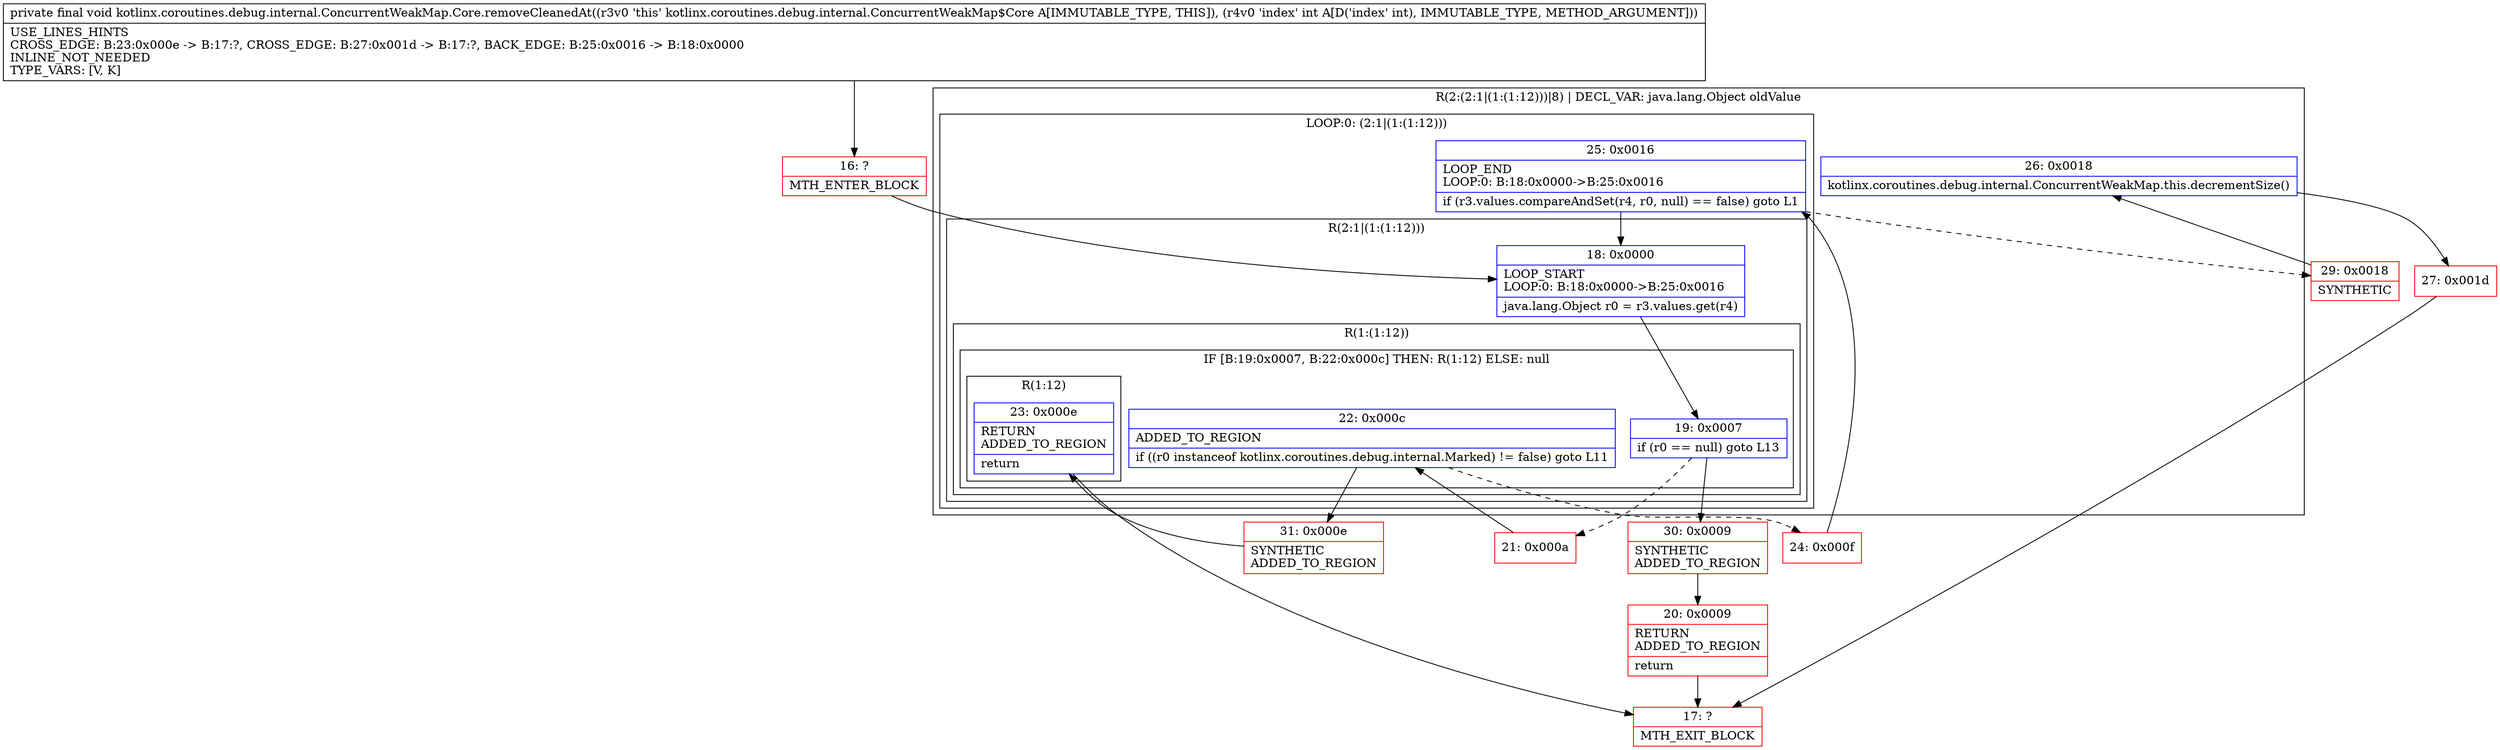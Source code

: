 digraph "CFG forkotlinx.coroutines.debug.internal.ConcurrentWeakMap.Core.removeCleanedAt(I)V" {
subgraph cluster_Region_823100524 {
label = "R(2:(2:1|(1:(1:12)))|8) | DECL_VAR: java.lang.Object oldValue\l";
node [shape=record,color=blue];
subgraph cluster_LoopRegion_1463914981 {
label = "LOOP:0: (2:1|(1:(1:12)))";
node [shape=record,color=blue];
Node_25 [shape=record,label="{25\:\ 0x0016|LOOP_END\lLOOP:0: B:18:0x0000\-\>B:25:0x0016\l|if (r3.values.compareAndSet(r4, r0, null) == false) goto L1\l}"];
subgraph cluster_Region_1301206664 {
label = "R(2:1|(1:(1:12)))";
node [shape=record,color=blue];
Node_18 [shape=record,label="{18\:\ 0x0000|LOOP_START\lLOOP:0: B:18:0x0000\-\>B:25:0x0016\l|java.lang.Object r0 = r3.values.get(r4)\l}"];
subgraph cluster_Region_1175199291 {
label = "R(1:(1:12))";
node [shape=record,color=blue];
subgraph cluster_IfRegion_1110451270 {
label = "IF [B:19:0x0007, B:22:0x000c] THEN: R(1:12) ELSE: null";
node [shape=record,color=blue];
Node_19 [shape=record,label="{19\:\ 0x0007|if (r0 == null) goto L13\l}"];
Node_22 [shape=record,label="{22\:\ 0x000c|ADDED_TO_REGION\l|if ((r0 instanceof kotlinx.coroutines.debug.internal.Marked) != false) goto L11\l}"];
subgraph cluster_Region_2125630680 {
label = "R(1:12)";
node [shape=record,color=blue];
Node_23 [shape=record,label="{23\:\ 0x000e|RETURN\lADDED_TO_REGION\l|return\l}"];
}
}
}
}
}
Node_26 [shape=record,label="{26\:\ 0x0018|kotlinx.coroutines.debug.internal.ConcurrentWeakMap.this.decrementSize()\l}"];
}
Node_16 [shape=record,color=red,label="{16\:\ ?|MTH_ENTER_BLOCK\l}"];
Node_21 [shape=record,color=red,label="{21\:\ 0x000a}"];
Node_24 [shape=record,color=red,label="{24\:\ 0x000f}"];
Node_29 [shape=record,color=red,label="{29\:\ 0x0018|SYNTHETIC\l}"];
Node_27 [shape=record,color=red,label="{27\:\ 0x001d}"];
Node_17 [shape=record,color=red,label="{17\:\ ?|MTH_EXIT_BLOCK\l}"];
Node_31 [shape=record,color=red,label="{31\:\ 0x000e|SYNTHETIC\lADDED_TO_REGION\l}"];
Node_30 [shape=record,color=red,label="{30\:\ 0x0009|SYNTHETIC\lADDED_TO_REGION\l}"];
Node_20 [shape=record,color=red,label="{20\:\ 0x0009|RETURN\lADDED_TO_REGION\l|return\l}"];
MethodNode[shape=record,label="{private final void kotlinx.coroutines.debug.internal.ConcurrentWeakMap.Core.removeCleanedAt((r3v0 'this' kotlinx.coroutines.debug.internal.ConcurrentWeakMap$Core A[IMMUTABLE_TYPE, THIS]), (r4v0 'index' int A[D('index' int), IMMUTABLE_TYPE, METHOD_ARGUMENT]))  | USE_LINES_HINTS\lCROSS_EDGE: B:23:0x000e \-\> B:17:?, CROSS_EDGE: B:27:0x001d \-\> B:17:?, BACK_EDGE: B:25:0x0016 \-\> B:18:0x0000\lINLINE_NOT_NEEDED\lTYPE_VARS: [V, K]\l}"];
MethodNode -> Node_16;Node_25 -> Node_18;
Node_25 -> Node_29[style=dashed];
Node_18 -> Node_19;
Node_19 -> Node_21[style=dashed];
Node_19 -> Node_30;
Node_22 -> Node_24[style=dashed];
Node_22 -> Node_31;
Node_23 -> Node_17;
Node_26 -> Node_27;
Node_16 -> Node_18;
Node_21 -> Node_22;
Node_24 -> Node_25;
Node_29 -> Node_26;
Node_27 -> Node_17;
Node_31 -> Node_23;
Node_30 -> Node_20;
Node_20 -> Node_17;
}

